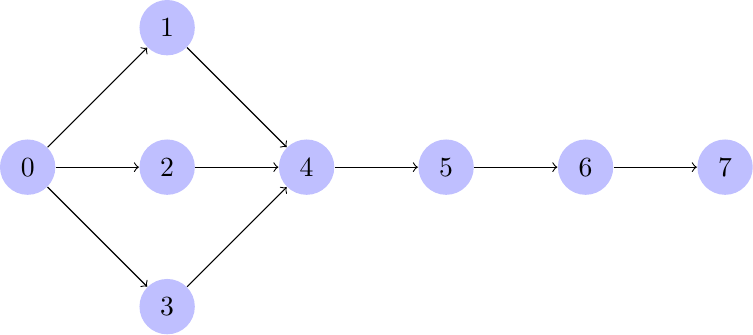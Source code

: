 \documentclass[tikz]{standalone}
\usetikzlibrary{calc, positioning}
\begin{document}
\begin{tikzpicture}[%
    every node/.style = {circle, fill=blue!25, minimum size=2em}]

    \node (0) at (0,0) {0};
    \foreach \Node/\Label [remember=\Node as \previous (initially 0)] in {%
        1/2,
        2/4,
        3/5,
        4/6,
        5/7}
        {
        \node (\Node) [right=3em of \previous] {\Label};
        \draw[->] (\previous) to (\Node);
        }
    \node (a) [above=3em of 1] {1};
    \node (u) [below=3em of 1] {3};
    \foreach \Source/\Target in {0/a, 0/u, a/2, u/2}
        \draw[->] (\Source) to (\Target);
\end{tikzpicture}
\end{document}
